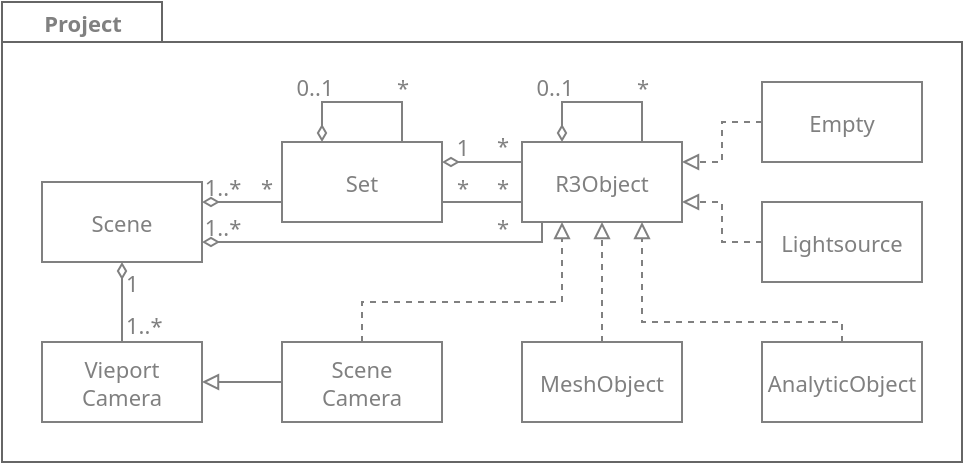 <mxfile scale="4" border="0">
    <diagram name="Seite-1" id="lGOQ4ZT6Sw0--DUblUF4">
        <mxGraphModel dx="554" dy="324" grid="0" gridSize="10" guides="1" tooltips="1" connect="1" arrows="1" fold="1" page="0" pageScale="1" pageWidth="827" pageHeight="1169" background="none" math="0" shadow="0">
            <root>
                <mxCell id="0"/>
                <mxCell id="1" parent="0"/>
                <mxCell id="34" value="Project" style="shape=folder;fontStyle=1;tabWidth=80;tabHeight=20;tabPosition=left;html=1;boundedLbl=1;labelInHeader=1;container=0;collapsible=0;labelBackgroundColor=none;labelBorderColor=none;fontFamily=Noto Sans;fontSize=11;fontColor=#808080;fillColor=none;strokeColor=#666666;rounded=0;fontSource=https%3A%2F%2Ffonts.googleapis.com%2Fcss%3Ffamily%3DNoto%2BSans;comic=0;enumerate=0;moveCells=0;treeMoving=0;" vertex="1" parent="1">
                    <mxGeometry x="140" y="30" width="480" height="230" as="geometry"/>
                </mxCell>
                <mxCell id="lETu0fl0MlPzrCN2401O-7" value="" style="edgeStyle=orthogonalEdgeStyle;fontSize=11;html=1;endArrow=none;startArrow=diamondThin;rounded=0;startFill=0;fontColor=#808080;strokeColor=#808080;endFill=0;fontFamily=Noto Sans;fontSource=https%3A%2F%2Ffonts.googleapis.com%2Fcss%3Ffamily%3DNoto%2BSans;labelBorderColor=none;" parent="1" source="lETu0fl0MlPzrCN2401O-1" target="lETu0fl0MlPzrCN2401O-2" edge="1">
                    <mxGeometry width="100" height="100" relative="1" as="geometry">
                        <mxPoint x="280" y="320" as="sourcePoint"/>
                        <mxPoint x="380" y="220" as="targetPoint"/>
                        <Array as="points">
                            <mxPoint x="270" y="130"/>
                            <mxPoint x="270" y="130"/>
                        </Array>
                    </mxGeometry>
                </mxCell>
                <mxCell id="lETu0fl0MlPzrCN2401O-22" value="1..*" style="edgeLabel;html=1;align=center;verticalAlign=bottom;resizable=0;points=[];fontColor=#808080;labelBackgroundColor=none;rounded=0;fontFamily=Noto Sans;fontSource=https%3A%2F%2Ffonts.googleapis.com%2Fcss%3Ffamily%3DNoto%2BSans;fontSize=11;labelBorderColor=none;" parent="lETu0fl0MlPzrCN2401O-7" connectable="0" vertex="1">
                    <mxGeometry x="-0.654" relative="1" as="geometry">
                        <mxPoint x="3" as="offset"/>
                    </mxGeometry>
                </mxCell>
                <mxCell id="38" value="*" style="edgeLabel;html=1;align=center;verticalAlign=bottom;resizable=0;points=[];labelBackgroundColor=none;fontColor=#808080;fontFamily=Noto Sans;fontSource=https%3A%2F%2Ffonts.googleapis.com%2Fcss%3Ffamily%3DNoto%2BSans;rounded=0;labelBorderColor=none;" vertex="1" connectable="0" parent="lETu0fl0MlPzrCN2401O-7">
                    <mxGeometry x="0.784" y="1" relative="1" as="geometry">
                        <mxPoint x="-4" y="1" as="offset"/>
                    </mxGeometry>
                </mxCell>
                <mxCell id="9" value="" style="edgeStyle=orthogonalEdgeStyle;fontSize=11;html=1;endArrow=none;startArrow=diamondThin;rounded=0;startFill=0;fontColor=#808080;strokeColor=#808080;endFill=0;fontFamily=Noto Sans;fontSource=https%3A%2F%2Ffonts.googleapis.com%2Fcss%3Ffamily%3DNoto%2BSans;labelBorderColor=none;" edge="1" parent="1" source="lETu0fl0MlPzrCN2401O-1" target="12">
                    <mxGeometry width="100" height="100" relative="1" as="geometry">
                        <mxPoint x="210" y="210" as="sourcePoint"/>
                        <mxPoint x="250" y="210" as="targetPoint"/>
                        <Array as="points">
                            <mxPoint x="200" y="220"/>
                        </Array>
                    </mxGeometry>
                </mxCell>
                <mxCell id="10" value="1" style="edgeLabel;html=1;align=left;verticalAlign=middle;resizable=0;points=[];fontColor=#808080;labelBackgroundColor=none;rounded=0;fontFamily=Noto Sans;fontSource=https%3A%2F%2Ffonts.googleapis.com%2Fcss%3Ffamily%3DNoto%2BSans;fontSize=11;labelBorderColor=none;" connectable="0" vertex="1" parent="9">
                    <mxGeometry x="-0.654" relative="1" as="geometry">
                        <mxPoint y="3" as="offset"/>
                    </mxGeometry>
                </mxCell>
                <mxCell id="11" value="1..*" style="edgeLabel;align=left;verticalAlign=middle;resizable=0;points=[];fontSize=11;fontFamily=Noto Sans;fontColor=#808080;labelBackgroundColor=none;labelBorderColor=none;html=1;rounded=0;fontSource=https%3A%2F%2Ffonts.googleapis.com%2Fcss%3Ffamily%3DNoto%2BSans;" vertex="1" connectable="0" parent="9">
                    <mxGeometry x="0.92" y="1" relative="1" as="geometry">
                        <mxPoint x="-1" y="-8" as="offset"/>
                    </mxGeometry>
                </mxCell>
                <mxCell id="21" style="edgeStyle=orthogonalEdgeStyle;shape=connector;rounded=0;html=1;labelBackgroundColor=default;strokeColor=#808080;fontFamily=Noto Sans;fontSize=11;fontColor=#808080;endArrow=block;endFill=0;fontSource=https%3A%2F%2Ffonts.googleapis.com%2Fcss%3Ffamily%3DNoto%2BSans;labelBorderColor=none;" edge="1" parent="1" source="19" target="12">
                    <mxGeometry relative="1" as="geometry"/>
                </mxCell>
                <mxCell id="22" style="edgeStyle=orthogonalEdgeStyle;shape=connector;rounded=0;html=1;labelBackgroundColor=default;strokeColor=#808080;fontFamily=Noto Sans;fontSize=11;fontColor=#808080;endArrow=block;endFill=0;dashed=1;entryX=0.25;entryY=1;entryDx=0;entryDy=0;fontSource=https%3A%2F%2Ffonts.googleapis.com%2Fcss%3Ffamily%3DNoto%2BSans;labelBorderColor=none;" edge="1" parent="1" source="19" target="lETu0fl0MlPzrCN2401O-12">
                    <mxGeometry relative="1" as="geometry">
                        <mxPoint x="440" y="180" as="targetPoint"/>
                        <Array as="points">
                            <mxPoint x="320" y="180"/>
                            <mxPoint x="420" y="180"/>
                        </Array>
                    </mxGeometry>
                </mxCell>
                <mxCell id="25" style="edgeStyle=orthogonalEdgeStyle;shape=connector;rounded=0;html=1;labelBackgroundColor=default;strokeColor=#808080;fontFamily=Noto Sans;fontSize=11;fontColor=#808080;endArrow=block;endFill=0;dashed=1;fontSource=https%3A%2F%2Ffonts.googleapis.com%2Fcss%3Ffamily%3DNoto%2BSans;labelBorderColor=none;" edge="1" parent="1" source="23" target="lETu0fl0MlPzrCN2401O-12">
                    <mxGeometry relative="1" as="geometry">
                        <mxPoint x="440" y="180" as="targetPoint"/>
                    </mxGeometry>
                </mxCell>
                <mxCell id="27" style="edgeStyle=orthogonalEdgeStyle;shape=connector;rounded=0;html=1;labelBackgroundColor=default;strokeColor=#808080;fontFamily=Noto Sans;fontSize=11;fontColor=#808080;endArrow=block;endFill=0;dashed=1;entryX=1;entryY=0.75;entryDx=0;entryDy=0;fontSource=https%3A%2F%2Ffonts.googleapis.com%2Fcss%3Ffamily%3DNoto%2BSans;labelBorderColor=none;" edge="1" parent="1" source="26" target="lETu0fl0MlPzrCN2401O-12">
                    <mxGeometry relative="1" as="geometry">
                        <mxPoint x="330" y="210" as="sourcePoint"/>
                        <mxPoint x="440" y="180" as="targetPoint"/>
                        <Array as="points"/>
                    </mxGeometry>
                </mxCell>
                <mxCell id="29" style="edgeStyle=orthogonalEdgeStyle;shape=connector;rounded=0;html=1;labelBackgroundColor=default;strokeColor=#808080;fontFamily=Noto Sans;fontSize=11;fontColor=#808080;endArrow=block;endFill=0;dashed=1;entryX=0.75;entryY=1;entryDx=0;entryDy=0;fontSource=https%3A%2F%2Ffonts.googleapis.com%2Fcss%3Ffamily%3DNoto%2BSans;labelBorderColor=none;" edge="1" parent="1" source="28" target="lETu0fl0MlPzrCN2401O-12">
                    <mxGeometry relative="1" as="geometry">
                        <mxPoint x="330" y="210" as="sourcePoint"/>
                        <mxPoint x="440" y="180" as="targetPoint"/>
                        <Array as="points">
                            <mxPoint x="560" y="190"/>
                            <mxPoint x="460" y="190"/>
                        </Array>
                    </mxGeometry>
                </mxCell>
                <mxCell id="37" style="edgeStyle=orthogonalEdgeStyle;shape=connector;rounded=0;html=1;labelBackgroundColor=default;strokeColor=#808080;fontFamily=Noto Sans;fontSize=11;fontColor=#808080;endArrow=block;endFill=0;dashed=1;entryX=1;entryY=0.25;entryDx=0;entryDy=0;fontSource=https%3A%2F%2Ffonts.googleapis.com%2Fcss%3Ffamily%3DNoto%2BSans;labelBorderColor=none;" edge="1" parent="1" source="36" target="lETu0fl0MlPzrCN2401O-12">
                    <mxGeometry relative="1" as="geometry">
                        <mxPoint x="330" y="165" as="sourcePoint"/>
                        <mxPoint x="480" y="105" as="targetPoint"/>
                        <Array as="points"/>
                    </mxGeometry>
                </mxCell>
                <mxCell id="39" value="" style="edgeStyle=orthogonalEdgeStyle;fontSize=11;html=1;endArrow=none;startArrow=diamondThin;rounded=0;startFill=0;fontColor=#808080;strokeColor=#808080;endFill=0;fontFamily=Noto Sans;fontSource=https%3A%2F%2Ffonts.googleapis.com%2Fcss%3Ffamily%3DNoto%2BSans;exitX=1;exitY=0.75;exitDx=0;exitDy=0;labelBorderColor=none;" edge="1" parent="1" source="lETu0fl0MlPzrCN2401O-1" target="lETu0fl0MlPzrCN2401O-12">
                    <mxGeometry width="100" height="100" relative="1" as="geometry">
                        <mxPoint x="250" y="140.0" as="sourcePoint"/>
                        <mxPoint x="290" y="140.0" as="targetPoint"/>
                        <Array as="points">
                            <mxPoint x="410" y="150"/>
                        </Array>
                    </mxGeometry>
                </mxCell>
                <mxCell id="40" value="1..*" style="edgeLabel;html=1;align=center;verticalAlign=bottom;resizable=0;points=[];fontColor=#808080;labelBackgroundColor=none;rounded=0;fontFamily=Noto Sans;fontSource=https%3A%2F%2Ffonts.googleapis.com%2Fcss%3Ffamily%3DNoto%2BSans;fontSize=11;labelBorderColor=none;" connectable="0" vertex="1" parent="39">
                    <mxGeometry x="-0.654" relative="1" as="geometry">
                        <mxPoint x="-21" as="offset"/>
                    </mxGeometry>
                </mxCell>
                <mxCell id="41" value="*" style="edgeLabel;html=1;align=center;verticalAlign=bottom;resizable=0;points=[];labelBackgroundColor=none;fontColor=#808080;fontFamily=Noto Sans;fontSource=https%3A%2F%2Ffonts.googleapis.com%2Fcss%3Ffamily%3DNoto%2BSans;rounded=0;labelBorderColor=none;" vertex="1" connectable="0" parent="39">
                    <mxGeometry x="0.784" y="1" relative="1" as="geometry">
                        <mxPoint x="-11" y="1" as="offset"/>
                    </mxGeometry>
                </mxCell>
                <mxCell id="lETu0fl0MlPzrCN2401O-33" value="" style="edgeStyle=orthogonalEdgeStyle;fontSize=11;html=1;endArrow=none;startArrow=diamondThin;rounded=0;startFill=0;fontColor=#808080;strokeColor=#808080;endFill=0;exitX=0.25;exitY=0;exitDx=0;exitDy=0;entryX=0.75;entryY=0;entryDx=0;entryDy=0;fontFamily=Noto Sans;fontSource=https%3A%2F%2Ffonts.googleapis.com%2Fcss%3Ffamily%3DNoto%2BSans;labelBorderColor=none;" parent="1" source="lETu0fl0MlPzrCN2401O-2" target="lETu0fl0MlPzrCN2401O-2" edge="1">
                    <mxGeometry width="100" height="100" relative="1" as="geometry">
                        <mxPoint x="360" y="130" as="sourcePoint"/>
                        <mxPoint x="350" y="70" as="targetPoint"/>
                        <Array as="points">
                            <mxPoint x="300" y="80"/>
                            <mxPoint x="340" y="80"/>
                        </Array>
                    </mxGeometry>
                </mxCell>
                <mxCell id="lETu0fl0MlPzrCN2401O-34" value="0..1" style="edgeLabel;html=1;align=center;verticalAlign=bottom;resizable=0;points=[];fontSize=11;fontFamily=Noto Sans;fontColor=#808080;labelBackgroundColor=none;rounded=0;fontSource=https%3A%2F%2Ffonts.googleapis.com%2Fcss%3Ffamily%3DNoto%2BSans;labelBorderColor=none;" parent="lETu0fl0MlPzrCN2401O-33" connectable="0" vertex="1">
                    <mxGeometry x="-0.401" relative="1" as="geometry">
                        <mxPoint x="-8" as="offset"/>
                    </mxGeometry>
                </mxCell>
                <mxCell id="lETu0fl0MlPzrCN2401O-43" value="*" style="edgeLabel;html=1;align=center;verticalAlign=bottom;resizable=0;points=[];fontSize=11;fontFamily=Noto Sans;fontColor=#808080;labelBackgroundColor=none;rounded=0;fontSource=https%3A%2F%2Ffonts.googleapis.com%2Fcss%3Ffamily%3DNoto%2BSans;labelBorderColor=none;" parent="lETu0fl0MlPzrCN2401O-33" connectable="0" vertex="1">
                    <mxGeometry x="0.576" relative="1" as="geometry">
                        <mxPoint y="-3" as="offset"/>
                    </mxGeometry>
                </mxCell>
                <mxCell id="lETu0fl0MlPzrCN2401O-21" value="" style="edgeStyle=orthogonalEdgeStyle;fontSize=11;html=1;endArrow=none;startArrow=diamondThin;rounded=0;startFill=0;fontColor=#808080;strokeColor=#808080;endFill=0;entryX=0;entryY=0.25;entryDx=0;entryDy=0;exitX=1;exitY=0.25;exitDx=0;exitDy=0;fontFamily=Noto Sans;fontSource=https%3A%2F%2Ffonts.googleapis.com%2Fcss%3Ffamily%3DNoto%2BSans;labelBorderColor=none;" parent="1" source="lETu0fl0MlPzrCN2401O-2" target="lETu0fl0MlPzrCN2401O-12" edge="1">
                    <mxGeometry width="100" height="100" relative="1" as="geometry">
                        <mxPoint x="240" y="130" as="sourcePoint"/>
                        <mxPoint x="320" y="130" as="targetPoint"/>
                    </mxGeometry>
                </mxCell>
                <mxCell id="lETu0fl0MlPzrCN2401O-31" value="1" style="edgeLabel;html=1;align=center;verticalAlign=bottom;resizable=0;points=[];fontSize=11;fontFamily=Noto Sans;fontColor=#808080;labelBackgroundColor=none;rounded=0;fontSource=https%3A%2F%2Ffonts.googleapis.com%2Fcss%3Ffamily%3DNoto%2BSans;labelBorderColor=none;" parent="lETu0fl0MlPzrCN2401O-21" connectable="0" vertex="1">
                    <mxGeometry x="-0.401" relative="1" as="geometry">
                        <mxPoint x="-2" as="offset"/>
                    </mxGeometry>
                </mxCell>
                <mxCell id="lETu0fl0MlPzrCN2401O-32" value="*" style="edgeLabel;html=1;align=center;verticalAlign=bottom;resizable=0;points=[];fontSize=11;fontFamily=Noto Sans;fontColor=#808080;labelBackgroundColor=none;rounded=0;fontSource=https%3A%2F%2Ffonts.googleapis.com%2Fcss%3Ffamily%3DNoto%2BSans;labelBorderColor=none;" parent="lETu0fl0MlPzrCN2401O-21" connectable="0" vertex="1">
                    <mxGeometry x="0.633" y="1" relative="1" as="geometry">
                        <mxPoint x="-3" y="1" as="offset"/>
                    </mxGeometry>
                </mxCell>
                <mxCell id="lETu0fl0MlPzrCN2401O-36" value="" style="edgeStyle=orthogonalEdgeStyle;fontSize=11;html=1;endArrow=none;startArrow=diamondThin;rounded=0;startFill=0;fontColor=#808080;strokeColor=#808080;endFill=0;exitX=0.25;exitY=0;exitDx=0;exitDy=0;entryX=0.75;entryY=0;entryDx=0;entryDy=0;fontFamily=Noto Sans;fontSource=https%3A%2F%2Ffonts.googleapis.com%2Fcss%3Ffamily%3DNoto%2BSans;labelBorderColor=none;" parent="1" source="lETu0fl0MlPzrCN2401O-12" target="lETu0fl0MlPzrCN2401O-12" edge="1">
                    <mxGeometry width="100" height="100" relative="1" as="geometry">
                        <mxPoint x="370" y="89.99" as="sourcePoint"/>
                        <mxPoint x="420" y="90" as="targetPoint"/>
                        <Array as="points">
                            <mxPoint x="420" y="80"/>
                            <mxPoint x="460" y="80"/>
                        </Array>
                    </mxGeometry>
                </mxCell>
                <mxCell id="lETu0fl0MlPzrCN2401O-37" value="0..1" style="edgeLabel;html=1;align=center;verticalAlign=bottom;resizable=0;points=[];fontSize=11;fontFamily=Noto Sans;fontColor=#808080;labelBackgroundColor=none;rounded=0;fontSource=https%3A%2F%2Ffonts.googleapis.com%2Fcss%3Ffamily%3DNoto%2BSans;labelBorderColor=none;" parent="lETu0fl0MlPzrCN2401O-36" connectable="0" vertex="1">
                    <mxGeometry x="-0.401" relative="1" as="geometry">
                        <mxPoint x="-8" as="offset"/>
                    </mxGeometry>
                </mxCell>
                <mxCell id="lETu0fl0MlPzrCN2401O-44" value="*" style="edgeLabel;html=1;align=center;verticalAlign=bottom;resizable=0;points=[];fontSize=11;fontFamily=Noto Sans;fontColor=#808080;labelBackgroundColor=none;rounded=0;fontSource=https%3A%2F%2Ffonts.googleapis.com%2Fcss%3Ffamily%3DNoto%2BSans;labelBorderColor=none;" parent="lETu0fl0MlPzrCN2401O-36" connectable="0" vertex="1">
                    <mxGeometry x="0.667" y="1" relative="1" as="geometry">
                        <mxPoint x="-1" y="-6" as="offset"/>
                    </mxGeometry>
                </mxCell>
                <mxCell id="lETu0fl0MlPzrCN2401O-40" value="" style="edgeStyle=orthogonalEdgeStyle;fontSize=11;html=1;endArrow=none;startArrow=none;rounded=0;startFill=0;fontColor=#808080;strokeColor=#808080;endFill=0;entryX=0;entryY=0.75;entryDx=0;entryDy=0;exitX=1;exitY=0.75;exitDx=0;exitDy=0;fontFamily=Noto Sans;fontSource=https%3A%2F%2Ffonts.googleapis.com%2Fcss%3Ffamily%3DNoto%2BSans;labelBorderColor=none;" parent="1" source="lETu0fl0MlPzrCN2401O-2" target="lETu0fl0MlPzrCN2401O-12" edge="1">
                    <mxGeometry width="100" height="100" relative="1" as="geometry">
                        <mxPoint x="353" y="128" as="sourcePoint"/>
                        <mxPoint x="393" y="128" as="targetPoint"/>
                    </mxGeometry>
                </mxCell>
                <mxCell id="lETu0fl0MlPzrCN2401O-41" value="*" style="edgeLabel;html=1;align=center;verticalAlign=bottom;resizable=0;points=[];fontSize=11;fontFamily=Noto Sans;fontColor=#808080;labelBackgroundColor=none;rounded=0;fontSource=https%3A%2F%2Ffonts.googleapis.com%2Fcss%3Ffamily%3DNoto%2BSans;labelBorderColor=none;" parent="lETu0fl0MlPzrCN2401O-40" connectable="0" vertex="1">
                    <mxGeometry x="-0.401" relative="1" as="geometry">
                        <mxPoint x="-2" as="offset"/>
                    </mxGeometry>
                </mxCell>
                <mxCell id="lETu0fl0MlPzrCN2401O-42" value="*" style="edgeLabel;html=1;align=center;verticalAlign=bottom;resizable=0;points=[];fontSize=11;fontFamily=Noto Sans;fontColor=#808080;labelBackgroundColor=none;rounded=0;fontSource=https%3A%2F%2Ffonts.googleapis.com%2Fcss%3Ffamily%3DNoto%2BSans;labelBorderColor=none;" parent="lETu0fl0MlPzrCN2401O-40" connectable="0" vertex="1">
                    <mxGeometry x="0.633" y="1" relative="1" as="geometry">
                        <mxPoint x="-3" y="1" as="offset"/>
                    </mxGeometry>
                </mxCell>
                <mxCell id="lETu0fl0MlPzrCN2401O-1" value="Scene" style="whiteSpace=wrap;html=1;align=center;fillColor=none;fontColor=#808080;strokeColor=#808080;labelBackgroundColor=none;rounded=0;fontFamily=Noto Sans;fontSource=https%3A%2F%2Ffonts.googleapis.com%2Fcss%3Ffamily%3DNoto%2BSans;fontSize=11;glass=0;shadow=0;labelBorderColor=none;" parent="1" vertex="1">
                    <mxGeometry x="160" y="120" width="80" height="40" as="geometry"/>
                </mxCell>
                <mxCell id="12" value="Vieport&lt;br style=&quot;font-size: 11px;&quot;&gt;Camera" style="whiteSpace=wrap;html=1;align=center;fillColor=none;fontColor=#808080;strokeColor=#808080;labelBackgroundColor=none;rounded=0;fontFamily=Noto Sans;fontSource=https%3A%2F%2Ffonts.googleapis.com%2Fcss%3Ffamily%3DNoto%2BSans;fontSize=11;glass=0;shadow=0;labelBorderColor=none;" vertex="1" parent="1">
                    <mxGeometry x="160" y="200" width="80" height="40" as="geometry"/>
                </mxCell>
                <mxCell id="19" value="Scene&lt;br style=&quot;font-size: 11px;&quot;&gt;Camera" style="whiteSpace=wrap;html=1;align=center;fillColor=none;fontColor=#808080;strokeColor=#808080;labelBackgroundColor=none;rounded=0;fontFamily=Noto Sans;fontSource=https%3A%2F%2Ffonts.googleapis.com%2Fcss%3Ffamily%3DNoto%2BSans;fontSize=11;glass=0;shadow=0;labelBorderColor=none;" vertex="1" parent="1">
                    <mxGeometry x="280" y="200" width="80" height="40" as="geometry"/>
                </mxCell>
                <mxCell id="23" value="MeshObject" style="whiteSpace=wrap;html=1;align=center;fillColor=none;fontColor=#808080;strokeColor=#808080;labelBackgroundColor=none;rounded=0;fontFamily=Noto Sans;fontSource=https%3A%2F%2Ffonts.googleapis.com%2Fcss%3Ffamily%3DNoto%2BSans;fontSize=11;glass=0;shadow=0;labelBorderColor=none;" vertex="1" parent="1">
                    <mxGeometry x="400" y="200" width="80" height="40" as="geometry"/>
                </mxCell>
                <mxCell id="26" value="Lightsource" style="whiteSpace=wrap;html=1;align=center;fillColor=none;fontColor=#808080;strokeColor=#808080;labelBackgroundColor=none;rounded=0;fontFamily=Noto Sans;fontSource=https%3A%2F%2Ffonts.googleapis.com%2Fcss%3Ffamily%3DNoto%2BSans;fontSize=11;labelBorderColor=none;" vertex="1" parent="1">
                    <mxGeometry x="520" y="130" width="80" height="40" as="geometry"/>
                </mxCell>
                <mxCell id="28" value="AnalyticObject" style="whiteSpace=wrap;html=1;align=center;fillColor=none;fontColor=#808080;strokeColor=#808080;labelBackgroundColor=none;rounded=0;fontFamily=Noto Sans;fontSource=https%3A%2F%2Ffonts.googleapis.com%2Fcss%3Ffamily%3DNoto%2BSans;fontSize=11;glass=0;shadow=0;labelBorderColor=none;" vertex="1" parent="1">
                    <mxGeometry x="520" y="200" width="80" height="40" as="geometry"/>
                </mxCell>
                <mxCell id="36" value="Empty" style="whiteSpace=wrap;html=1;align=center;fillColor=none;fontColor=#808080;strokeColor=#808080;labelBackgroundColor=none;rounded=0;fontFamily=Noto Sans;fontSource=https%3A%2F%2Ffonts.googleapis.com%2Fcss%3Ffamily%3DNoto%2BSans;fontSize=11;labelBorderColor=none;" vertex="1" parent="1">
                    <mxGeometry x="520" y="70" width="80" height="40" as="geometry"/>
                </mxCell>
                <mxCell id="lETu0fl0MlPzrCN2401O-2" value="Set" style="whiteSpace=wrap;html=1;align=center;fillColor=none;fontColor=#808080;strokeColor=#808080;labelBackgroundColor=none;rounded=0;fontFamily=Noto Sans;fontSource=https%3A%2F%2Ffonts.googleapis.com%2Fcss%3Ffamily%3DNoto%2BSans;fontSize=11;glass=0;shadow=0;labelBorderColor=none;" parent="1" vertex="1">
                    <mxGeometry x="280" y="100" width="80" height="40" as="geometry"/>
                </mxCell>
                <mxCell id="lETu0fl0MlPzrCN2401O-12" value="R3Object" style="whiteSpace=wrap;html=1;align=center;fillColor=none;fontColor=#808080;strokeColor=#808080;labelBackgroundColor=none;rounded=0;fontFamily=Noto Sans;fontSource=https%3A%2F%2Ffonts.googleapis.com%2Fcss%3Ffamily%3DNoto%2BSans;fontSize=11;glass=0;shadow=0;perimeterSpacing=0;strokeWidth=1;absoluteArcSize=0;arcSize=12;collapsible=0;backgroundOutline=0;comic=0;labelBorderColor=none;" parent="1" vertex="1">
                    <mxGeometry x="400" y="100" width="80" height="40" as="geometry"/>
                </mxCell>
            </root>
        </mxGraphModel>
    </diagram>
</mxfile>